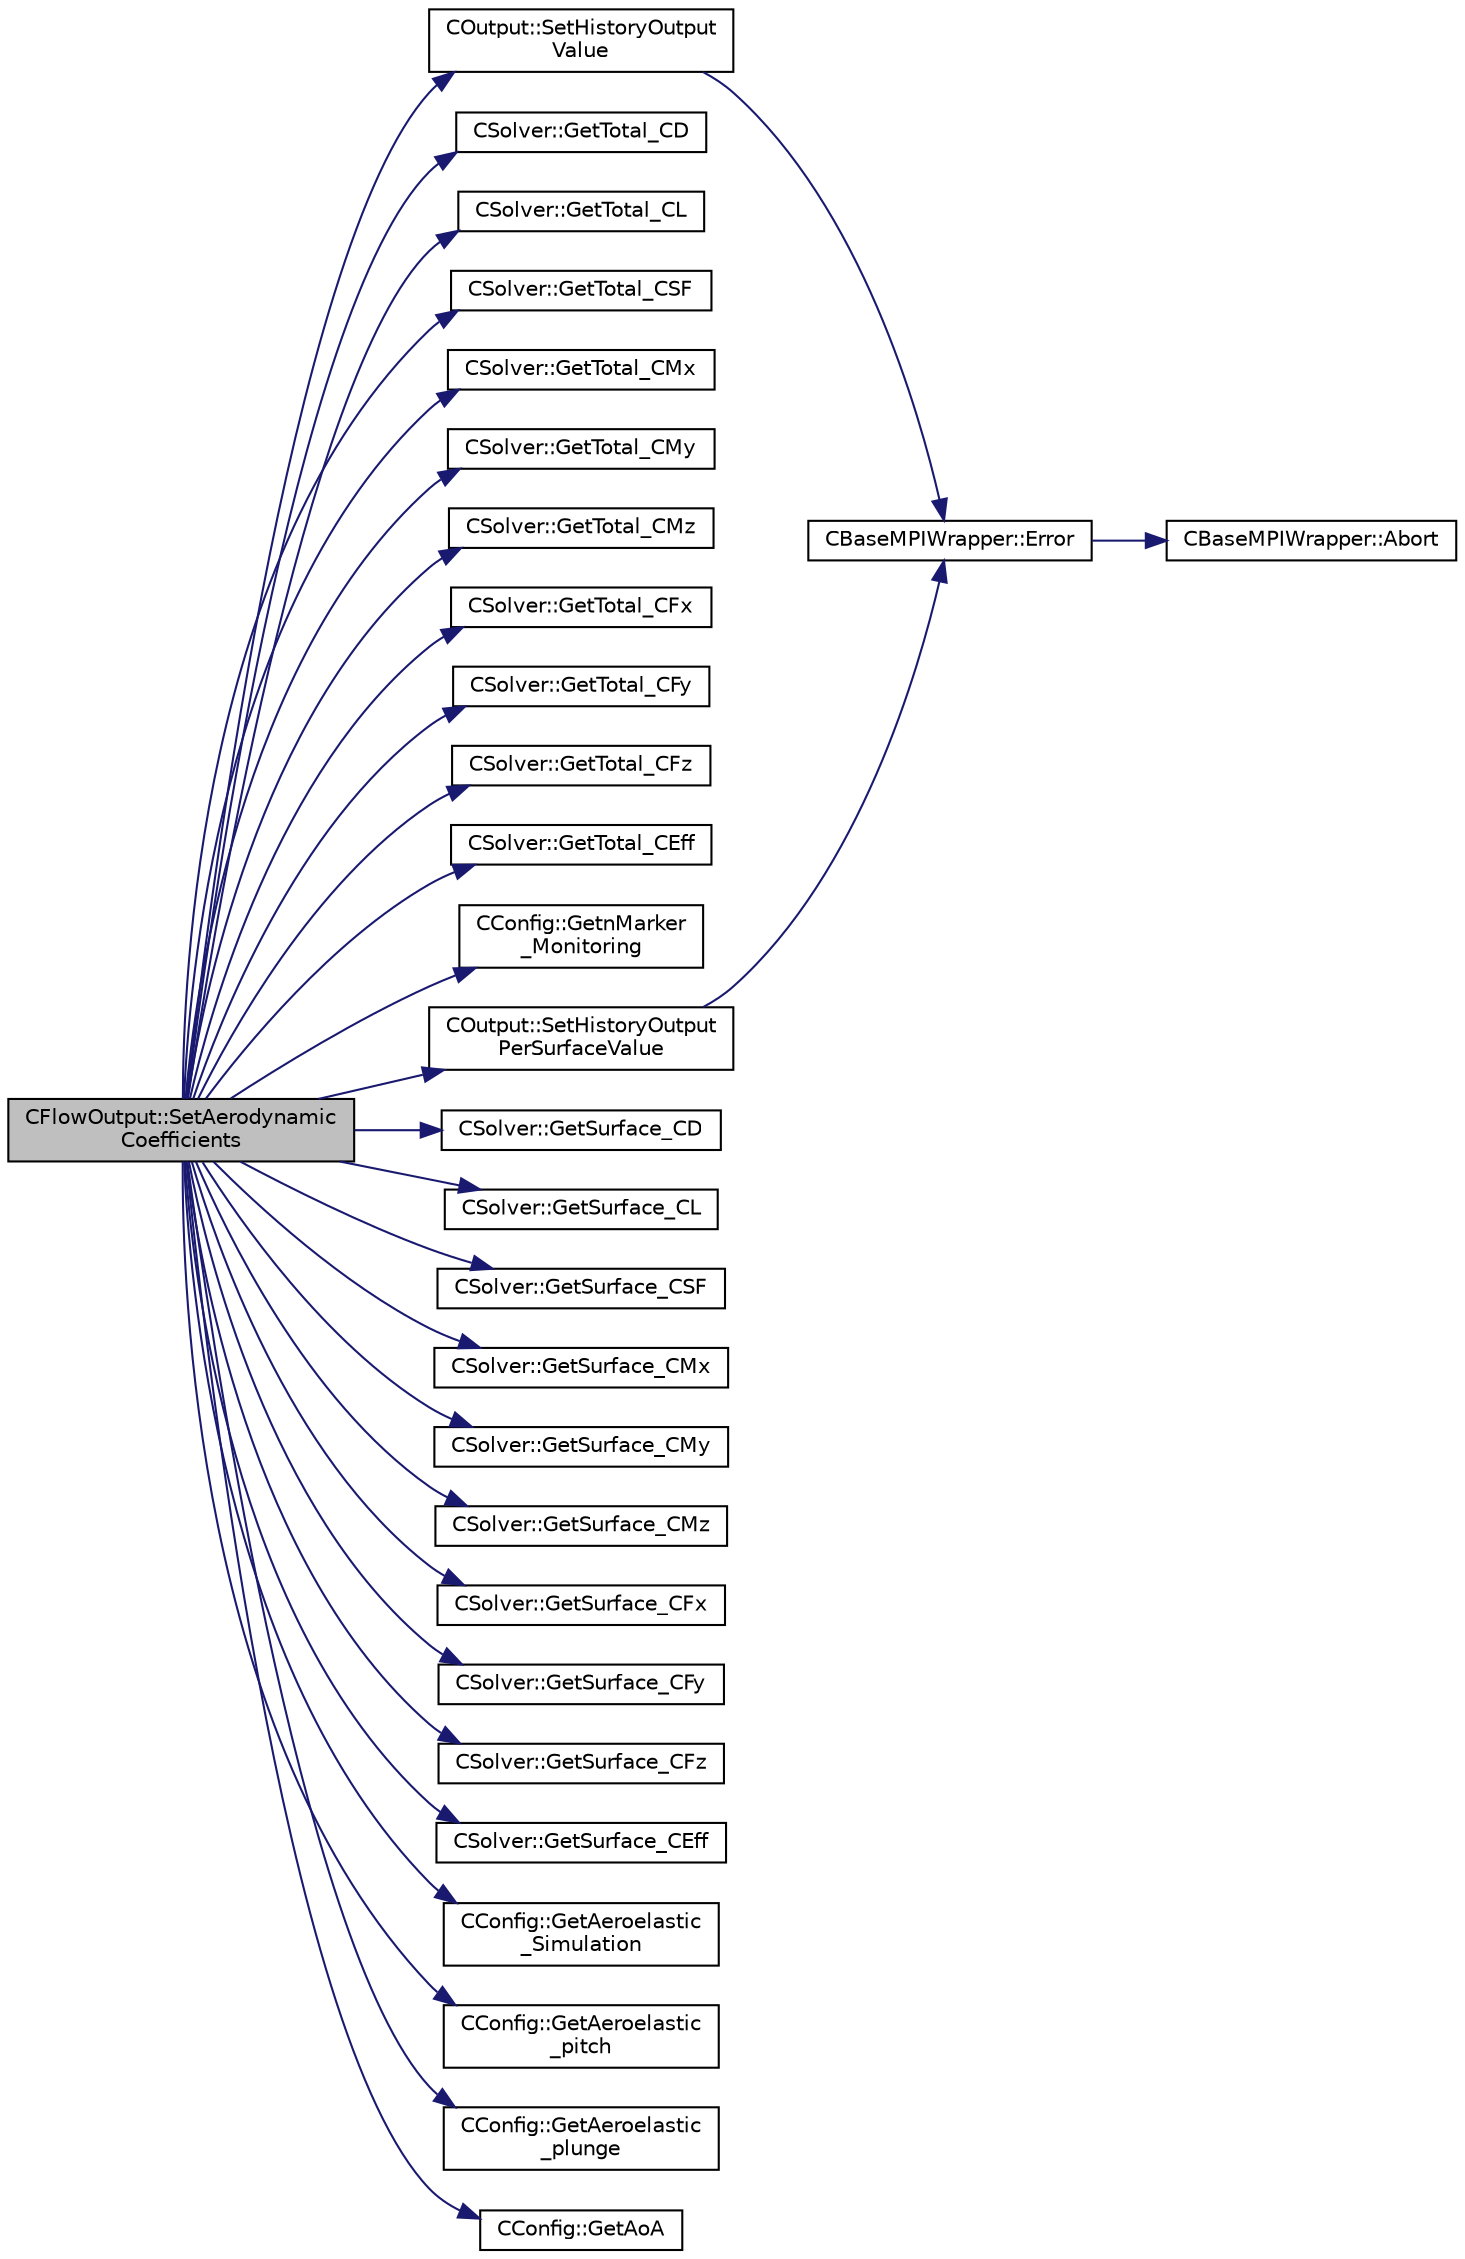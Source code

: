 digraph "CFlowOutput::SetAerodynamicCoefficients"
{
  edge [fontname="Helvetica",fontsize="10",labelfontname="Helvetica",labelfontsize="10"];
  node [fontname="Helvetica",fontsize="10",shape=record];
  rankdir="LR";
  Node65 [label="CFlowOutput::SetAerodynamic\lCoefficients",height=0.2,width=0.4,color="black", fillcolor="grey75", style="filled", fontcolor="black"];
  Node65 -> Node66 [color="midnightblue",fontsize="10",style="solid",fontname="Helvetica"];
  Node66 [label="COutput::SetHistoryOutput\lValue",height=0.2,width=0.4,color="black", fillcolor="white", style="filled",URL="$class_c_output.html#a1c1f836992f419544472329a44b8836e",tooltip="Set the value of a history output field. "];
  Node66 -> Node67 [color="midnightblue",fontsize="10",style="solid",fontname="Helvetica"];
  Node67 [label="CBaseMPIWrapper::Error",height=0.2,width=0.4,color="black", fillcolor="white", style="filled",URL="$class_c_base_m_p_i_wrapper.html#a04457c47629bda56704e6a8804833eeb"];
  Node67 -> Node68 [color="midnightblue",fontsize="10",style="solid",fontname="Helvetica"];
  Node68 [label="CBaseMPIWrapper::Abort",height=0.2,width=0.4,color="black", fillcolor="white", style="filled",URL="$class_c_base_m_p_i_wrapper.html#a21ef5681e2acb532d345e9bab173ef07"];
  Node65 -> Node69 [color="midnightblue",fontsize="10",style="solid",fontname="Helvetica"];
  Node69 [label="CSolver::GetTotal_CD",height=0.2,width=0.4,color="black", fillcolor="white", style="filled",URL="$class_c_solver.html#a2de51adfd0ff0405b84131c77015ffd1",tooltip="A virtual member. "];
  Node65 -> Node70 [color="midnightblue",fontsize="10",style="solid",fontname="Helvetica"];
  Node70 [label="CSolver::GetTotal_CL",height=0.2,width=0.4,color="black", fillcolor="white", style="filled",URL="$class_c_solver.html#a5906c2d5d62b8d42c46eee1c3b10de45",tooltip="A virtual member. "];
  Node65 -> Node71 [color="midnightblue",fontsize="10",style="solid",fontname="Helvetica"];
  Node71 [label="CSolver::GetTotal_CSF",height=0.2,width=0.4,color="black", fillcolor="white", style="filled",URL="$class_c_solver.html#a8f318a49d72bd8220e1b4b247d40e3ec",tooltip="A virtual member. "];
  Node65 -> Node72 [color="midnightblue",fontsize="10",style="solid",fontname="Helvetica"];
  Node72 [label="CSolver::GetTotal_CMx",height=0.2,width=0.4,color="black", fillcolor="white", style="filled",URL="$class_c_solver.html#ab1b70f2f23cd7182aabed2345acf972a",tooltip="A virtual member. "];
  Node65 -> Node73 [color="midnightblue",fontsize="10",style="solid",fontname="Helvetica"];
  Node73 [label="CSolver::GetTotal_CMy",height=0.2,width=0.4,color="black", fillcolor="white", style="filled",URL="$class_c_solver.html#a1e2ee41721815352e3a19bb590efa5f7",tooltip="A virtual member. "];
  Node65 -> Node74 [color="midnightblue",fontsize="10",style="solid",fontname="Helvetica"];
  Node74 [label="CSolver::GetTotal_CMz",height=0.2,width=0.4,color="black", fillcolor="white", style="filled",URL="$class_c_solver.html#a1cd31e36c65bd9538dc697a4571c2eeb",tooltip="A virtual member. "];
  Node65 -> Node75 [color="midnightblue",fontsize="10",style="solid",fontname="Helvetica"];
  Node75 [label="CSolver::GetTotal_CFx",height=0.2,width=0.4,color="black", fillcolor="white", style="filled",URL="$class_c_solver.html#a67d6b5a665402612b880557a8118e5a9",tooltip="A virtual member. "];
  Node65 -> Node76 [color="midnightblue",fontsize="10",style="solid",fontname="Helvetica"];
  Node76 [label="CSolver::GetTotal_CFy",height=0.2,width=0.4,color="black", fillcolor="white", style="filled",URL="$class_c_solver.html#a7ddfae4b2db400ebca46189f9ec1510e",tooltip="A virtual member. "];
  Node65 -> Node77 [color="midnightblue",fontsize="10",style="solid",fontname="Helvetica"];
  Node77 [label="CSolver::GetTotal_CFz",height=0.2,width=0.4,color="black", fillcolor="white", style="filled",URL="$class_c_solver.html#ac9e1b55ef0af41f9631d16319fe8d2db",tooltip="A virtual member. "];
  Node65 -> Node78 [color="midnightblue",fontsize="10",style="solid",fontname="Helvetica"];
  Node78 [label="CSolver::GetTotal_CEff",height=0.2,width=0.4,color="black", fillcolor="white", style="filled",URL="$class_c_solver.html#a680bce124e33f0b146811cbd6a17977d",tooltip="A virtual member. "];
  Node65 -> Node79 [color="midnightblue",fontsize="10",style="solid",fontname="Helvetica"];
  Node79 [label="CConfig::GetnMarker\l_Monitoring",height=0.2,width=0.4,color="black", fillcolor="white", style="filled",URL="$class_c_config.html#a62a92b26c1300323f4a4a035ec19af1a",tooltip="Get the total number of monitoring markers. "];
  Node65 -> Node80 [color="midnightblue",fontsize="10",style="solid",fontname="Helvetica"];
  Node80 [label="COutput::SetHistoryOutput\lPerSurfaceValue",height=0.2,width=0.4,color="black", fillcolor="white", style="filled",URL="$class_c_output.html#a1c0620a8f72bfe5611a4c18ba9530981",tooltip="Set the value of a history output field for a specific surface marker. "];
  Node80 -> Node67 [color="midnightblue",fontsize="10",style="solid",fontname="Helvetica"];
  Node65 -> Node81 [color="midnightblue",fontsize="10",style="solid",fontname="Helvetica"];
  Node81 [label="CSolver::GetSurface_CD",height=0.2,width=0.4,color="black", fillcolor="white", style="filled",URL="$class_c_solver.html#af701c165a204f256eb6bb608b132c020",tooltip="A virtual member. "];
  Node65 -> Node82 [color="midnightblue",fontsize="10",style="solid",fontname="Helvetica"];
  Node82 [label="CSolver::GetSurface_CL",height=0.2,width=0.4,color="black", fillcolor="white", style="filled",URL="$class_c_solver.html#a0bc167b99fb203f09522c6eb9f822ff5",tooltip="A virtual member. "];
  Node65 -> Node83 [color="midnightblue",fontsize="10",style="solid",fontname="Helvetica"];
  Node83 [label="CSolver::GetSurface_CSF",height=0.2,width=0.4,color="black", fillcolor="white", style="filled",URL="$class_c_solver.html#ab9898ac5809fe3c472be25b8596bb958",tooltip="A virtual member. "];
  Node65 -> Node84 [color="midnightblue",fontsize="10",style="solid",fontname="Helvetica"];
  Node84 [label="CSolver::GetSurface_CMx",height=0.2,width=0.4,color="black", fillcolor="white", style="filled",URL="$class_c_solver.html#ab140e0fe28ad1bb7dbcc86204c02573c",tooltip="A virtual member. "];
  Node65 -> Node85 [color="midnightblue",fontsize="10",style="solid",fontname="Helvetica"];
  Node85 [label="CSolver::GetSurface_CMy",height=0.2,width=0.4,color="black", fillcolor="white", style="filled",URL="$class_c_solver.html#acd515e30eb51193853778cb87fad37ee",tooltip="A virtual member. "];
  Node65 -> Node86 [color="midnightblue",fontsize="10",style="solid",fontname="Helvetica"];
  Node86 [label="CSolver::GetSurface_CMz",height=0.2,width=0.4,color="black", fillcolor="white", style="filled",URL="$class_c_solver.html#a772a2f4099016858cdba75739805634f",tooltip="A virtual member. "];
  Node65 -> Node87 [color="midnightblue",fontsize="10",style="solid",fontname="Helvetica"];
  Node87 [label="CSolver::GetSurface_CFx",height=0.2,width=0.4,color="black", fillcolor="white", style="filled",URL="$class_c_solver.html#acff5cf8da8d1aed76e418aacc3979e11",tooltip="A virtual member. "];
  Node65 -> Node88 [color="midnightblue",fontsize="10",style="solid",fontname="Helvetica"];
  Node88 [label="CSolver::GetSurface_CFy",height=0.2,width=0.4,color="black", fillcolor="white", style="filled",URL="$class_c_solver.html#a288f8d4ebf5c4398ee9131fb877e522b",tooltip="A virtual member. "];
  Node65 -> Node89 [color="midnightblue",fontsize="10",style="solid",fontname="Helvetica"];
  Node89 [label="CSolver::GetSurface_CFz",height=0.2,width=0.4,color="black", fillcolor="white", style="filled",URL="$class_c_solver.html#af398f9e428098781bdea0fcaba7a95ee",tooltip="A virtual member. "];
  Node65 -> Node90 [color="midnightblue",fontsize="10",style="solid",fontname="Helvetica"];
  Node90 [label="CSolver::GetSurface_CEff",height=0.2,width=0.4,color="black", fillcolor="white", style="filled",URL="$class_c_solver.html#afc763c9dda70a0d7c7b77fd433950c02",tooltip="A virtual member. "];
  Node65 -> Node91 [color="midnightblue",fontsize="10",style="solid",fontname="Helvetica"];
  Node91 [label="CConfig::GetAeroelastic\l_Simulation",height=0.2,width=0.4,color="black", fillcolor="white", style="filled",URL="$class_c_config.html#a5e201a02b845a33f967cbcd3f462018a",tooltip="Get information about the aeroelastic simulation. "];
  Node65 -> Node92 [color="midnightblue",fontsize="10",style="solid",fontname="Helvetica"];
  Node92 [label="CConfig::GetAeroelastic\l_pitch",height=0.2,width=0.4,color="black", fillcolor="white", style="filled",URL="$class_c_config.html#a57928a763b6b5f41e2dac1992596138d",tooltip="Value of pitching coordinate. "];
  Node65 -> Node93 [color="midnightblue",fontsize="10",style="solid",fontname="Helvetica"];
  Node93 [label="CConfig::GetAeroelastic\l_plunge",height=0.2,width=0.4,color="black", fillcolor="white", style="filled",URL="$class_c_config.html#aa28d5164af585f7a1f3fa702fa044a2d",tooltip="Value of plunging coordinate. "];
  Node65 -> Node94 [color="midnightblue",fontsize="10",style="solid",fontname="Helvetica"];
  Node94 [label="CConfig::GetAoA",height=0.2,width=0.4,color="black", fillcolor="white", style="filled",URL="$class_c_config.html#a6020a5df7025ffb286f9b9f55f3f2773",tooltip="Get the angle of attack of the body. This is the angle between a reference line on a lifting body (of..."];
}
